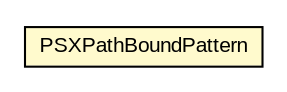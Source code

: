 #!/usr/local/bin/dot
#
# Class diagram 
# Generated by UMLGraph version 5.1 (http://www.umlgraph.org/)
#

digraph G {
	edge [fontname="arial",fontsize=10,labelfontname="arial",labelfontsize=10];
	node [fontname="arial",fontsize=10,shape=plaintext];
	nodesep=0.25;
	ranksep=0.5;
	// com.helger.schematron.pure.bound.xpath.PSXPathBoundPattern
	c4291 [label=<<table title="com.helger.schematron.pure.bound.xpath.PSXPathBoundPattern" border="0" cellborder="1" cellspacing="0" cellpadding="2" port="p" bgcolor="lemonChiffon" href="./PSXPathBoundPattern.html">
		<tr><td><table border="0" cellspacing="0" cellpadding="1">
<tr><td align="center" balign="center"> PSXPathBoundPattern </td></tr>
		</table></td></tr>
		</table>>, fontname="arial", fontcolor="black", fontsize=10.0];
}


